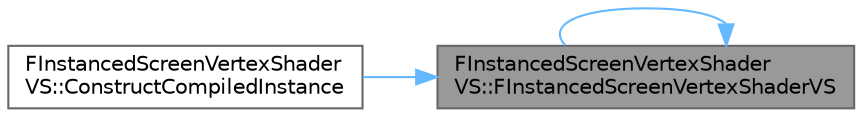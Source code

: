 digraph "FInstancedScreenVertexShaderVS::FInstancedScreenVertexShaderVS"
{
 // INTERACTIVE_SVG=YES
 // LATEX_PDF_SIZE
  bgcolor="transparent";
  edge [fontname=Helvetica,fontsize=10,labelfontname=Helvetica,labelfontsize=10];
  node [fontname=Helvetica,fontsize=10,shape=box,height=0.2,width=0.4];
  rankdir="RL";
  Node1 [id="Node000001",label="FInstancedScreenVertexShader\lVS::FInstancedScreenVertexShaderVS",height=0.2,width=0.4,color="gray40", fillcolor="grey60", style="filled", fontcolor="black",tooltip=" "];
  Node1 -> Node1 [id="edge1_Node000001_Node000001",dir="back",color="steelblue1",style="solid",tooltip=" "];
  Node1 -> Node2 [id="edge2_Node000001_Node000002",dir="back",color="steelblue1",style="solid",tooltip=" "];
  Node2 [id="Node000002",label="FInstancedScreenVertexShader\lVS::ConstructCompiledInstance",height=0.2,width=0.4,color="grey40", fillcolor="white", style="filled",URL="$d9/da3/classFInstancedScreenVertexShaderVS.html#a0fc09d44413de465145a4454569a89c7",tooltip=" "];
}
